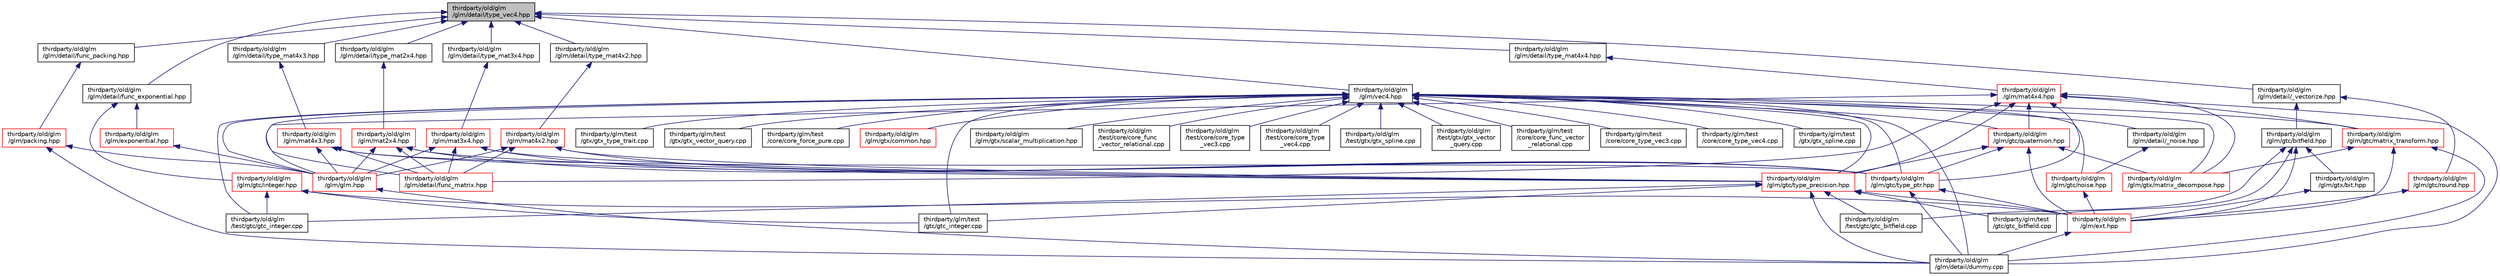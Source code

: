 digraph "thirdparty/old/glm/glm/detail/type_vec4.hpp"
{
  edge [fontname="Helvetica",fontsize="10",labelfontname="Helvetica",labelfontsize="10"];
  node [fontname="Helvetica",fontsize="10",shape=record];
  Node1 [label="thirdparty/old/glm\l/glm/detail/type_vec4.hpp",height=0.2,width=0.4,color="black", fillcolor="grey75", style="filled", fontcolor="black"];
  Node1 -> Node2 [dir="back",color="midnightblue",fontsize="10",style="solid",fontname="Helvetica"];
  Node2 [label="thirdparty/old/glm\l/glm/detail/_vectorize.hpp",height=0.2,width=0.4,color="black", fillcolor="white", style="filled",URL="$old_2glm_2glm_2detail_2__vectorize_8hpp.html"];
  Node2 -> Node3 [dir="back",color="midnightblue",fontsize="10",style="solid",fontname="Helvetica"];
  Node3 [label="thirdparty/old/glm\l/glm/gtc/bitfield.hpp",height=0.2,width=0.4,color="black", fillcolor="white", style="filled",URL="$old_2glm_2glm_2gtc_2bitfield_8hpp.html"];
  Node3 -> Node4 [dir="back",color="midnightblue",fontsize="10",style="solid",fontname="Helvetica"];
  Node4 [label="thirdparty/glm/test\l/gtc/gtc_bitfield.cpp",height=0.2,width=0.4,color="black", fillcolor="white", style="filled",URL="$glm_2test_2gtc_2gtc__bitfield_8cpp.html"];
  Node3 -> Node5 [dir="back",color="midnightblue",fontsize="10",style="solid",fontname="Helvetica"];
  Node5 [label="thirdparty/old/glm\l/glm/ext.hpp",height=0.2,width=0.4,color="red", fillcolor="white", style="filled",URL="$old_2glm_2glm_2ext_8hpp.html"];
  Node5 -> Node6 [dir="back",color="midnightblue",fontsize="10",style="solid",fontname="Helvetica"];
  Node6 [label="thirdparty/old/glm\l/glm/detail/dummy.cpp",height=0.2,width=0.4,color="black", fillcolor="white", style="filled",URL="$old_2glm_2glm_2detail_2dummy_8cpp.html"];
  Node3 -> Node7 [dir="back",color="midnightblue",fontsize="10",style="solid",fontname="Helvetica"];
  Node7 [label="thirdparty/old/glm\l/glm/gtx/bit.hpp",height=0.2,width=0.4,color="black", fillcolor="white", style="filled",URL="$old_2glm_2glm_2gtx_2bit_8hpp.html"];
  Node7 -> Node5 [dir="back",color="midnightblue",fontsize="10",style="solid",fontname="Helvetica"];
  Node3 -> Node8 [dir="back",color="midnightblue",fontsize="10",style="solid",fontname="Helvetica"];
  Node8 [label="thirdparty/old/glm\l/test/gtc/gtc_bitfield.cpp",height=0.2,width=0.4,color="black", fillcolor="white", style="filled",URL="$old_2glm_2test_2gtc_2gtc__bitfield_8cpp.html"];
  Node2 -> Node9 [dir="back",color="midnightblue",fontsize="10",style="solid",fontname="Helvetica"];
  Node9 [label="thirdparty/old/glm\l/glm/gtc/round.hpp",height=0.2,width=0.4,color="red", fillcolor="white", style="filled",URL="$old_2glm_2glm_2gtc_2round_8hpp.html"];
  Node9 -> Node5 [dir="back",color="midnightblue",fontsize="10",style="solid",fontname="Helvetica"];
  Node1 -> Node10 [dir="back",color="midnightblue",fontsize="10",style="solid",fontname="Helvetica"];
  Node10 [label="thirdparty/old/glm\l/glm/vec4.hpp",height=0.2,width=0.4,color="black", fillcolor="white", style="filled",URL="$old_2glm_2glm_2vec4_8hpp.html"];
  Node10 -> Node11 [dir="back",color="midnightblue",fontsize="10",style="solid",fontname="Helvetica"];
  Node11 [label="thirdparty/glm/test\l/core/core_force_pure.cpp",height=0.2,width=0.4,color="black", fillcolor="white", style="filled",URL="$core__force__pure_8cpp.html"];
  Node10 -> Node12 [dir="back",color="midnightblue",fontsize="10",style="solid",fontname="Helvetica"];
  Node12 [label="thirdparty/glm/test\l/core/core_func_vector\l_relational.cpp",height=0.2,width=0.4,color="black", fillcolor="white", style="filled",URL="$glm_2test_2core_2core__func__vector__relational_8cpp.html"];
  Node10 -> Node13 [dir="back",color="midnightblue",fontsize="10",style="solid",fontname="Helvetica"];
  Node13 [label="thirdparty/glm/test\l/core/core_type_vec3.cpp",height=0.2,width=0.4,color="black", fillcolor="white", style="filled",URL="$glm_2test_2core_2core__type__vec3_8cpp.html"];
  Node10 -> Node14 [dir="back",color="midnightblue",fontsize="10",style="solid",fontname="Helvetica"];
  Node14 [label="thirdparty/glm/test\l/core/core_type_vec4.cpp",height=0.2,width=0.4,color="black", fillcolor="white", style="filled",URL="$glm_2test_2core_2core__type__vec4_8cpp.html"];
  Node10 -> Node15 [dir="back",color="midnightblue",fontsize="10",style="solid",fontname="Helvetica"];
  Node15 [label="thirdparty/glm/test\l/gtc/gtc_integer.cpp",height=0.2,width=0.4,color="black", fillcolor="white", style="filled",URL="$glm_2test_2gtc_2gtc__integer_8cpp.html"];
  Node10 -> Node16 [dir="back",color="midnightblue",fontsize="10",style="solid",fontname="Helvetica"];
  Node16 [label="thirdparty/glm/test\l/gtx/gtx_spline.cpp",height=0.2,width=0.4,color="black", fillcolor="white", style="filled",URL="$glm_2test_2gtx_2gtx__spline_8cpp.html"];
  Node10 -> Node17 [dir="back",color="midnightblue",fontsize="10",style="solid",fontname="Helvetica"];
  Node17 [label="thirdparty/glm/test\l/gtx/gtx_type_trait.cpp",height=0.2,width=0.4,color="black", fillcolor="white", style="filled",URL="$gtx__type__trait_8cpp.html"];
  Node10 -> Node18 [dir="back",color="midnightblue",fontsize="10",style="solid",fontname="Helvetica"];
  Node18 [label="thirdparty/glm/test\l/gtx/gtx_vector_query.cpp",height=0.2,width=0.4,color="black", fillcolor="white", style="filled",URL="$glm_2test_2gtx_2gtx__vector__query_8cpp.html"];
  Node10 -> Node19 [dir="back",color="midnightblue",fontsize="10",style="solid",fontname="Helvetica"];
  Node19 [label="thirdparty/old/glm\l/glm/detail/_noise.hpp",height=0.2,width=0.4,color="black", fillcolor="white", style="filled",URL="$old_2glm_2glm_2detail_2__noise_8hpp.html"];
  Node19 -> Node20 [dir="back",color="midnightblue",fontsize="10",style="solid",fontname="Helvetica"];
  Node20 [label="thirdparty/old/glm\l/glm/gtc/noise.hpp",height=0.2,width=0.4,color="red", fillcolor="white", style="filled",URL="$old_2glm_2glm_2gtc_2noise_8hpp.html"];
  Node20 -> Node5 [dir="back",color="midnightblue",fontsize="10",style="solid",fontname="Helvetica"];
  Node10 -> Node6 [dir="back",color="midnightblue",fontsize="10",style="solid",fontname="Helvetica"];
  Node10 -> Node21 [dir="back",color="midnightblue",fontsize="10",style="solid",fontname="Helvetica"];
  Node21 [label="thirdparty/old/glm\l/glm/detail/func_matrix.hpp",height=0.2,width=0.4,color="red", fillcolor="white", style="filled",URL="$old_2glm_2glm_2detail_2func__matrix_8hpp.html"];
  Node10 -> Node22 [dir="back",color="midnightblue",fontsize="10",style="solid",fontname="Helvetica"];
  Node22 [label="thirdparty/old/glm\l/glm/gtc/quaternion.hpp",height=0.2,width=0.4,color="red", fillcolor="white", style="filled",URL="$old_2glm_2glm_2gtc_2quaternion_8hpp.html"];
  Node22 -> Node23 [dir="back",color="midnightblue",fontsize="10",style="solid",fontname="Helvetica"];
  Node23 [label="thirdparty/old/glm\l/glm/gtc/type_precision.hpp",height=0.2,width=0.4,color="red", fillcolor="white", style="filled",URL="$old_2glm_2glm_2gtc_2type__precision_8hpp.html"];
  Node23 -> Node4 [dir="back",color="midnightblue",fontsize="10",style="solid",fontname="Helvetica"];
  Node23 -> Node15 [dir="back",color="midnightblue",fontsize="10",style="solid",fontname="Helvetica"];
  Node23 -> Node6 [dir="back",color="midnightblue",fontsize="10",style="solid",fontname="Helvetica"];
  Node23 -> Node5 [dir="back",color="midnightblue",fontsize="10",style="solid",fontname="Helvetica"];
  Node23 -> Node8 [dir="back",color="midnightblue",fontsize="10",style="solid",fontname="Helvetica"];
  Node23 -> Node24 [dir="back",color="midnightblue",fontsize="10",style="solid",fontname="Helvetica"];
  Node24 [label="thirdparty/old/glm\l/test/gtc/gtc_integer.cpp",height=0.2,width=0.4,color="black", fillcolor="white", style="filled",URL="$old_2glm_2test_2gtc_2gtc__integer_8cpp.html"];
  Node22 -> Node5 [dir="back",color="midnightblue",fontsize="10",style="solid",fontname="Helvetica"];
  Node22 -> Node25 [dir="back",color="midnightblue",fontsize="10",style="solid",fontname="Helvetica"];
  Node25 [label="thirdparty/old/glm\l/glm/gtc/type_ptr.hpp",height=0.2,width=0.4,color="red", fillcolor="white", style="filled",URL="$old_2glm_2glm_2gtc_2type__ptr_8hpp.html"];
  Node25 -> Node6 [dir="back",color="midnightblue",fontsize="10",style="solid",fontname="Helvetica"];
  Node25 -> Node5 [dir="back",color="midnightblue",fontsize="10",style="solid",fontname="Helvetica"];
  Node22 -> Node26 [dir="back",color="midnightblue",fontsize="10",style="solid",fontname="Helvetica"];
  Node26 [label="thirdparty/old/glm\l/glm/gtx/matrix_decompose.hpp",height=0.2,width=0.4,color="red", fillcolor="white", style="filled",URL="$old_2glm_2glm_2gtx_2matrix__decompose_8hpp.html"];
  Node10 -> Node27 [dir="back",color="midnightblue",fontsize="10",style="solid",fontname="Helvetica"];
  Node27 [label="thirdparty/old/glm\l/glm/gtc/matrix_transform.hpp",height=0.2,width=0.4,color="red", fillcolor="white", style="filled",URL="$old_2glm_2glm_2gtc_2matrix__transform_8hpp.html"];
  Node27 -> Node6 [dir="back",color="midnightblue",fontsize="10",style="solid",fontname="Helvetica"];
  Node27 -> Node5 [dir="back",color="midnightblue",fontsize="10",style="solid",fontname="Helvetica"];
  Node27 -> Node26 [dir="back",color="midnightblue",fontsize="10",style="solid",fontname="Helvetica"];
  Node10 -> Node20 [dir="back",color="midnightblue",fontsize="10",style="solid",fontname="Helvetica"];
  Node10 -> Node28 [dir="back",color="midnightblue",fontsize="10",style="solid",fontname="Helvetica"];
  Node28 [label="thirdparty/old/glm\l/glm/glm.hpp",height=0.2,width=0.4,color="red", fillcolor="white", style="filled",URL="$old_2glm_2glm_2glm_8hpp.html"];
  Node28 -> Node6 [dir="back",color="midnightblue",fontsize="10",style="solid",fontname="Helvetica"];
  Node10 -> Node23 [dir="back",color="midnightblue",fontsize="10",style="solid",fontname="Helvetica"];
  Node10 -> Node25 [dir="back",color="midnightblue",fontsize="10",style="solid",fontname="Helvetica"];
  Node10 -> Node29 [dir="back",color="midnightblue",fontsize="10",style="solid",fontname="Helvetica"];
  Node29 [label="thirdparty/old/glm\l/glm/gtx/common.hpp",height=0.2,width=0.4,color="red", fillcolor="white", style="filled",URL="$old_2glm_2glm_2gtx_2common_8hpp.html"];
  Node10 -> Node26 [dir="back",color="midnightblue",fontsize="10",style="solid",fontname="Helvetica"];
  Node10 -> Node30 [dir="back",color="midnightblue",fontsize="10",style="solid",fontname="Helvetica"];
  Node30 [label="thirdparty/old/glm\l/glm/gtx/scalar_multiplication.hpp",height=0.2,width=0.4,color="black", fillcolor="white", style="filled",URL="$old_2glm_2glm_2gtx_2scalar__multiplication_8hpp.html"];
  Node10 -> Node31 [dir="back",color="midnightblue",fontsize="10",style="solid",fontname="Helvetica"];
  Node31 [label="thirdparty/old/glm\l/test/core/core_func\l_vector_relational.cpp",height=0.2,width=0.4,color="black", fillcolor="white", style="filled",URL="$old_2glm_2test_2core_2core__func__vector__relational_8cpp.html"];
  Node10 -> Node32 [dir="back",color="midnightblue",fontsize="10",style="solid",fontname="Helvetica"];
  Node32 [label="thirdparty/old/glm\l/test/core/core_type\l_vec3.cpp",height=0.2,width=0.4,color="black", fillcolor="white", style="filled",URL="$old_2glm_2test_2core_2core__type__vec3_8cpp.html"];
  Node10 -> Node33 [dir="back",color="midnightblue",fontsize="10",style="solid",fontname="Helvetica"];
  Node33 [label="thirdparty/old/glm\l/test/core/core_type\l_vec4.cpp",height=0.2,width=0.4,color="black", fillcolor="white", style="filled",URL="$old_2glm_2test_2core_2core__type__vec4_8cpp.html"];
  Node10 -> Node24 [dir="back",color="midnightblue",fontsize="10",style="solid",fontname="Helvetica"];
  Node10 -> Node34 [dir="back",color="midnightblue",fontsize="10",style="solid",fontname="Helvetica"];
  Node34 [label="thirdparty/old/glm\l/test/gtx/gtx_spline.cpp",height=0.2,width=0.4,color="black", fillcolor="white", style="filled",URL="$old_2glm_2test_2gtx_2gtx__spline_8cpp.html"];
  Node10 -> Node35 [dir="back",color="midnightblue",fontsize="10",style="solid",fontname="Helvetica"];
  Node35 [label="thirdparty/old/glm\l/test/gtx/gtx_vector\l_query.cpp",height=0.2,width=0.4,color="black", fillcolor="white", style="filled",URL="$old_2glm_2test_2gtx_2gtx__vector__query_8cpp.html"];
  Node1 -> Node36 [dir="back",color="midnightblue",fontsize="10",style="solid",fontname="Helvetica"];
  Node36 [label="thirdparty/old/glm\l/glm/detail/func_exponential.hpp",height=0.2,width=0.4,color="black", fillcolor="white", style="filled",URL="$old_2glm_2glm_2detail_2func__exponential_8hpp.html"];
  Node36 -> Node37 [dir="back",color="midnightblue",fontsize="10",style="solid",fontname="Helvetica"];
  Node37 [label="thirdparty/old/glm\l/glm/exponential.hpp",height=0.2,width=0.4,color="red", fillcolor="white", style="filled",URL="$old_2glm_2glm_2exponential_8hpp.html"];
  Node37 -> Node28 [dir="back",color="midnightblue",fontsize="10",style="solid",fontname="Helvetica"];
  Node36 -> Node38 [dir="back",color="midnightblue",fontsize="10",style="solid",fontname="Helvetica"];
  Node38 [label="thirdparty/old/glm\l/glm/gtc/integer.hpp",height=0.2,width=0.4,color="red", fillcolor="white", style="filled",URL="$old_2glm_2glm_2gtc_2integer_8hpp.html"];
  Node38 -> Node15 [dir="back",color="midnightblue",fontsize="10",style="solid",fontname="Helvetica"];
  Node38 -> Node5 [dir="back",color="midnightblue",fontsize="10",style="solid",fontname="Helvetica"];
  Node38 -> Node24 [dir="back",color="midnightblue",fontsize="10",style="solid",fontname="Helvetica"];
  Node1 -> Node39 [dir="back",color="midnightblue",fontsize="10",style="solid",fontname="Helvetica"];
  Node39 [label="thirdparty/old/glm\l/glm/detail/type_mat2x4.hpp",height=0.2,width=0.4,color="black", fillcolor="white", style="filled",URL="$old_2glm_2glm_2detail_2type__mat2x4_8hpp.html"];
  Node39 -> Node40 [dir="back",color="midnightblue",fontsize="10",style="solid",fontname="Helvetica"];
  Node40 [label="thirdparty/old/glm\l/glm/mat2x4.hpp",height=0.2,width=0.4,color="red", fillcolor="white", style="filled",URL="$old_2glm_2glm_2mat2x4_8hpp.html"];
  Node40 -> Node21 [dir="back",color="midnightblue",fontsize="10",style="solid",fontname="Helvetica"];
  Node40 -> Node28 [dir="back",color="midnightblue",fontsize="10",style="solid",fontname="Helvetica"];
  Node40 -> Node23 [dir="back",color="midnightblue",fontsize="10",style="solid",fontname="Helvetica"];
  Node40 -> Node25 [dir="back",color="midnightblue",fontsize="10",style="solid",fontname="Helvetica"];
  Node1 -> Node41 [dir="back",color="midnightblue",fontsize="10",style="solid",fontname="Helvetica"];
  Node41 [label="thirdparty/old/glm\l/glm/detail/type_mat3x4.hpp",height=0.2,width=0.4,color="black", fillcolor="white", style="filled",URL="$old_2glm_2glm_2detail_2type__mat3x4_8hpp.html"];
  Node41 -> Node42 [dir="back",color="midnightblue",fontsize="10",style="solid",fontname="Helvetica"];
  Node42 [label="thirdparty/old/glm\l/glm/mat3x4.hpp",height=0.2,width=0.4,color="red", fillcolor="white", style="filled",URL="$old_2glm_2glm_2mat3x4_8hpp.html"];
  Node42 -> Node21 [dir="back",color="midnightblue",fontsize="10",style="solid",fontname="Helvetica"];
  Node42 -> Node28 [dir="back",color="midnightblue",fontsize="10",style="solid",fontname="Helvetica"];
  Node42 -> Node23 [dir="back",color="midnightblue",fontsize="10",style="solid",fontname="Helvetica"];
  Node42 -> Node25 [dir="back",color="midnightblue",fontsize="10",style="solid",fontname="Helvetica"];
  Node1 -> Node43 [dir="back",color="midnightblue",fontsize="10",style="solid",fontname="Helvetica"];
  Node43 [label="thirdparty/old/glm\l/glm/detail/type_mat4x2.hpp",height=0.2,width=0.4,color="black", fillcolor="white", style="filled",URL="$old_2glm_2glm_2detail_2type__mat4x2_8hpp.html"];
  Node43 -> Node44 [dir="back",color="midnightblue",fontsize="10",style="solid",fontname="Helvetica"];
  Node44 [label="thirdparty/old/glm\l/glm/mat4x2.hpp",height=0.2,width=0.4,color="red", fillcolor="white", style="filled",URL="$old_2glm_2glm_2mat4x2_8hpp.html"];
  Node44 -> Node21 [dir="back",color="midnightblue",fontsize="10",style="solid",fontname="Helvetica"];
  Node44 -> Node28 [dir="back",color="midnightblue",fontsize="10",style="solid",fontname="Helvetica"];
  Node44 -> Node23 [dir="back",color="midnightblue",fontsize="10",style="solid",fontname="Helvetica"];
  Node44 -> Node25 [dir="back",color="midnightblue",fontsize="10",style="solid",fontname="Helvetica"];
  Node1 -> Node45 [dir="back",color="midnightblue",fontsize="10",style="solid",fontname="Helvetica"];
  Node45 [label="thirdparty/old/glm\l/glm/detail/type_mat4x3.hpp",height=0.2,width=0.4,color="black", fillcolor="white", style="filled",URL="$old_2glm_2glm_2detail_2type__mat4x3_8hpp.html"];
  Node45 -> Node46 [dir="back",color="midnightblue",fontsize="10",style="solid",fontname="Helvetica"];
  Node46 [label="thirdparty/old/glm\l/glm/mat4x3.hpp",height=0.2,width=0.4,color="red", fillcolor="white", style="filled",URL="$old_2glm_2glm_2mat4x3_8hpp.html"];
  Node46 -> Node21 [dir="back",color="midnightblue",fontsize="10",style="solid",fontname="Helvetica"];
  Node46 -> Node28 [dir="back",color="midnightblue",fontsize="10",style="solid",fontname="Helvetica"];
  Node46 -> Node23 [dir="back",color="midnightblue",fontsize="10",style="solid",fontname="Helvetica"];
  Node46 -> Node25 [dir="back",color="midnightblue",fontsize="10",style="solid",fontname="Helvetica"];
  Node1 -> Node47 [dir="back",color="midnightblue",fontsize="10",style="solid",fontname="Helvetica"];
  Node47 [label="thirdparty/old/glm\l/glm/detail/type_mat4x4.hpp",height=0.2,width=0.4,color="black", fillcolor="white", style="filled",URL="$old_2glm_2glm_2detail_2type__mat4x4_8hpp.html"];
  Node47 -> Node48 [dir="back",color="midnightblue",fontsize="10",style="solid",fontname="Helvetica"];
  Node48 [label="thirdparty/old/glm\l/glm/mat4x4.hpp",height=0.2,width=0.4,color="red", fillcolor="white", style="filled",URL="$old_2glm_2glm_2mat4x4_8hpp.html"];
  Node48 -> Node6 [dir="back",color="midnightblue",fontsize="10",style="solid",fontname="Helvetica"];
  Node48 -> Node21 [dir="back",color="midnightblue",fontsize="10",style="solid",fontname="Helvetica"];
  Node48 -> Node22 [dir="back",color="midnightblue",fontsize="10",style="solid",fontname="Helvetica"];
  Node48 -> Node27 [dir="back",color="midnightblue",fontsize="10",style="solid",fontname="Helvetica"];
  Node48 -> Node28 [dir="back",color="midnightblue",fontsize="10",style="solid",fontname="Helvetica"];
  Node48 -> Node23 [dir="back",color="midnightblue",fontsize="10",style="solid",fontname="Helvetica"];
  Node48 -> Node25 [dir="back",color="midnightblue",fontsize="10",style="solid",fontname="Helvetica"];
  Node48 -> Node26 [dir="back",color="midnightblue",fontsize="10",style="solid",fontname="Helvetica"];
  Node1 -> Node49 [dir="back",color="midnightblue",fontsize="10",style="solid",fontname="Helvetica"];
  Node49 [label="thirdparty/old/glm\l/glm/detail/func_packing.hpp",height=0.2,width=0.4,color="black", fillcolor="white", style="filled",URL="$old_2glm_2glm_2detail_2func__packing_8hpp.html"];
  Node49 -> Node50 [dir="back",color="midnightblue",fontsize="10",style="solid",fontname="Helvetica"];
  Node50 [label="thirdparty/old/glm\l/glm/packing.hpp",height=0.2,width=0.4,color="red", fillcolor="white", style="filled",URL="$old_2glm_2glm_2packing_8hpp.html"];
  Node50 -> Node6 [dir="back",color="midnightblue",fontsize="10",style="solid",fontname="Helvetica"];
  Node50 -> Node28 [dir="back",color="midnightblue",fontsize="10",style="solid",fontname="Helvetica"];
}
